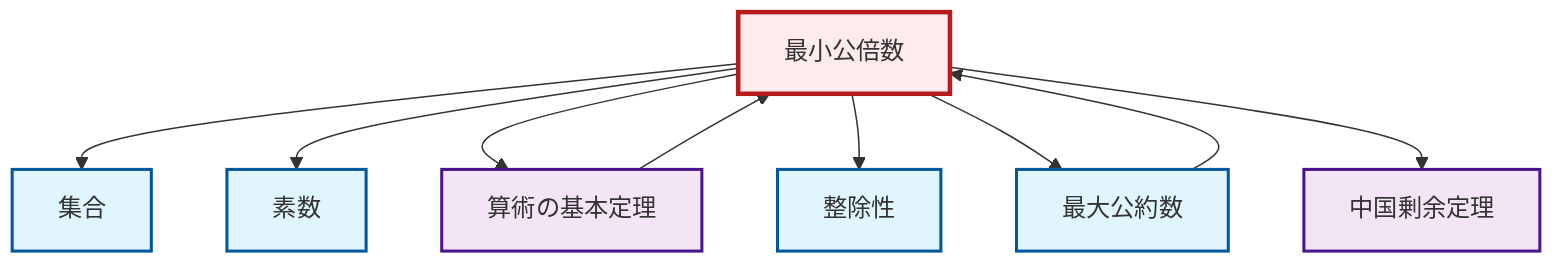 graph TD
    classDef definition fill:#e1f5fe,stroke:#01579b,stroke-width:2px
    classDef theorem fill:#f3e5f5,stroke:#4a148c,stroke-width:2px
    classDef axiom fill:#fff3e0,stroke:#e65100,stroke-width:2px
    classDef example fill:#e8f5e9,stroke:#1b5e20,stroke-width:2px
    classDef current fill:#ffebee,stroke:#b71c1c,stroke-width:3px
    def-lcm["最小公倍数"]:::definition
    thm-fundamental-arithmetic["算術の基本定理"]:::theorem
    def-gcd["最大公約数"]:::definition
    def-prime["素数"]:::definition
    def-set["集合"]:::definition
    def-divisibility["整除性"]:::definition
    thm-chinese-remainder["中国剰余定理"]:::theorem
    def-lcm --> def-set
    def-gcd --> def-lcm
    def-lcm --> def-prime
    def-lcm --> thm-fundamental-arithmetic
    def-lcm --> def-divisibility
    thm-fundamental-arithmetic --> def-lcm
    def-lcm --> def-gcd
    def-lcm --> thm-chinese-remainder
    class def-lcm current